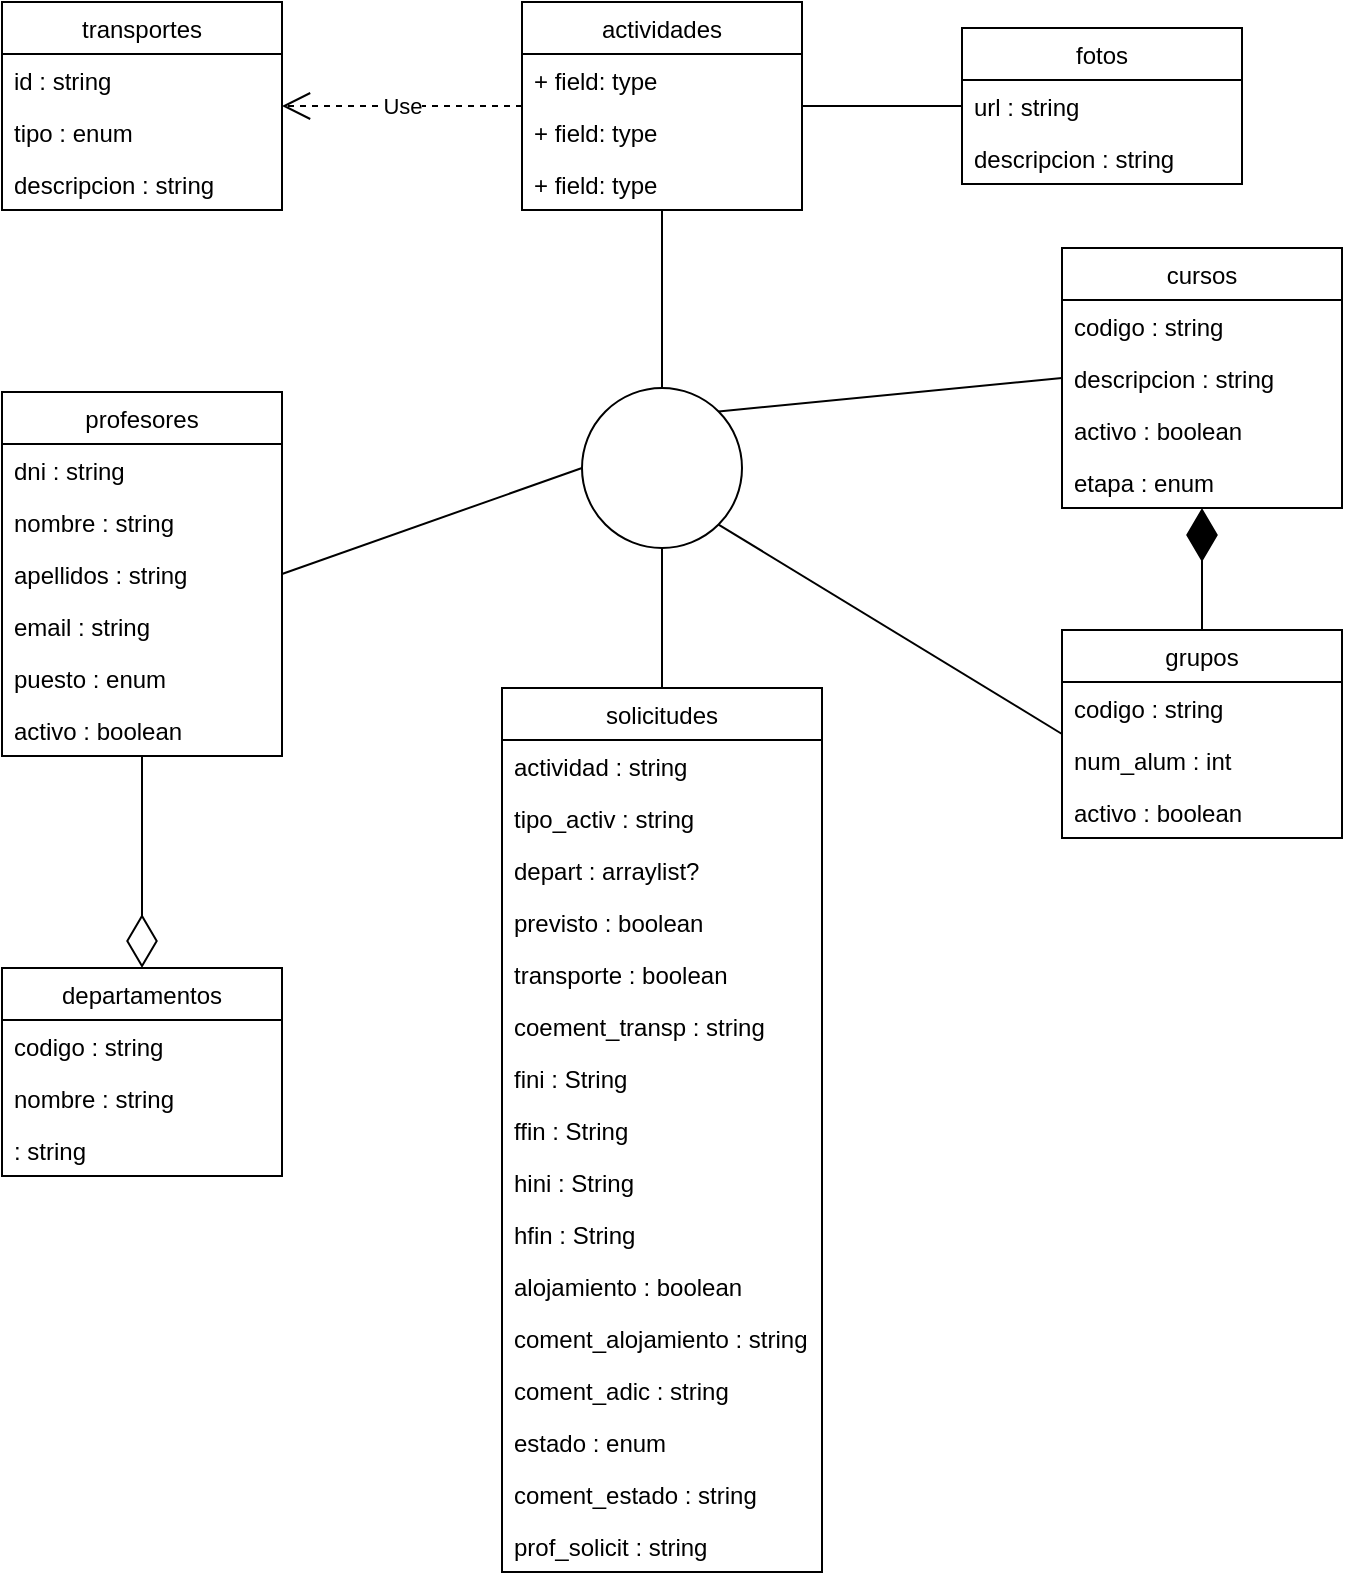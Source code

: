 <mxfile version="19.0.2" type="device"><diagram id="J8JRNKx5A6q2nfsBzxHC" name="Página-1"><mxGraphModel dx="2249" dy="865" grid="1" gridSize="10" guides="1" tooltips="1" connect="1" arrows="1" fold="1" page="1" pageScale="1" pageWidth="827" pageHeight="1169" math="0" shadow="0"><root><mxCell id="0"/><mxCell id="1" parent="0"/><mxCell id="zB3KDj_iV_UmuNTXrfgW-1" value="departamentos" style="swimlane;fontStyle=0;childLayout=stackLayout;horizontal=1;startSize=26;fillColor=none;horizontalStack=0;resizeParent=1;resizeParentMax=0;resizeLast=0;collapsible=1;marginBottom=0;" parent="1" vertex="1"><mxGeometry x="-130" y="650" width="140" height="104" as="geometry"><mxRectangle x="-130" y="585" width="110" height="26" as="alternateBounds"/></mxGeometry></mxCell><mxCell id="zB3KDj_iV_UmuNTXrfgW-3" value="codigo : string" style="text;strokeColor=none;fillColor=none;align=left;verticalAlign=top;spacingLeft=4;spacingRight=4;overflow=hidden;rotatable=0;points=[[0,0.5],[1,0.5]];portConstraint=eastwest;" parent="zB3KDj_iV_UmuNTXrfgW-1" vertex="1"><mxGeometry y="26" width="140" height="26" as="geometry"/></mxCell><mxCell id="zB3KDj_iV_UmuNTXrfgW-2" value="nombre : string" style="text;strokeColor=none;fillColor=none;align=left;verticalAlign=top;spacingLeft=4;spacingRight=4;overflow=hidden;rotatable=0;points=[[0,0.5],[1,0.5]];portConstraint=eastwest;" parent="zB3KDj_iV_UmuNTXrfgW-1" vertex="1"><mxGeometry y="52" width="140" height="26" as="geometry"/></mxCell><mxCell id="zB3KDj_iV_UmuNTXrfgW-4" value=": string" style="text;strokeColor=none;fillColor=none;align=left;verticalAlign=top;spacingLeft=4;spacingRight=4;overflow=hidden;rotatable=0;points=[[0,0.5],[1,0.5]];portConstraint=eastwest;" parent="zB3KDj_iV_UmuNTXrfgW-1" vertex="1"><mxGeometry y="78" width="140" height="26" as="geometry"/></mxCell><mxCell id="YXqx60CNRslMlWf8dpUp-8" style="rounded=0;orthogonalLoop=1;jettySize=auto;html=1;exitX=0.5;exitY=0;exitDx=0;exitDy=0;entryX=0.5;entryY=1;entryDx=0;entryDy=0;endArrow=none;endFill=0;" edge="1" parent="1" source="zB3KDj_iV_UmuNTXrfgW-5" target="YXqx60CNRslMlWf8dpUp-3"><mxGeometry relative="1" as="geometry"/></mxCell><mxCell id="zB3KDj_iV_UmuNTXrfgW-5" value="solicitudes" style="swimlane;fontStyle=0;childLayout=stackLayout;horizontal=1;startSize=26;fillColor=none;horizontalStack=0;resizeParent=1;resizeParentMax=0;resizeLast=0;collapsible=1;marginBottom=0;" parent="1" vertex="1"><mxGeometry x="120" y="510" width="160" height="442" as="geometry"><mxRectangle x="120" y="510" width="90" height="26" as="alternateBounds"/></mxGeometry></mxCell><mxCell id="zB3KDj_iV_UmuNTXrfgW-6" value="actividad : string" style="text;strokeColor=none;fillColor=none;align=left;verticalAlign=top;spacingLeft=4;spacingRight=4;overflow=hidden;rotatable=0;points=[[0,0.5],[1,0.5]];portConstraint=eastwest;" parent="zB3KDj_iV_UmuNTXrfgW-5" vertex="1"><mxGeometry y="26" width="160" height="26" as="geometry"/></mxCell><mxCell id="zB3KDj_iV_UmuNTXrfgW-7" value="tipo_activ : string" style="text;strokeColor=none;fillColor=none;align=left;verticalAlign=top;spacingLeft=4;spacingRight=4;overflow=hidden;rotatable=0;points=[[0,0.5],[1,0.5]];portConstraint=eastwest;" parent="zB3KDj_iV_UmuNTXrfgW-5" vertex="1"><mxGeometry y="52" width="160" height="26" as="geometry"/></mxCell><mxCell id="zB3KDj_iV_UmuNTXrfgW-58" value="depart : arraylist?" style="text;strokeColor=none;fillColor=none;align=left;verticalAlign=top;spacingLeft=4;spacingRight=4;overflow=hidden;rotatable=0;points=[[0,0.5],[1,0.5]];portConstraint=eastwest;" parent="zB3KDj_iV_UmuNTXrfgW-5" vertex="1"><mxGeometry y="78" width="160" height="26" as="geometry"/></mxCell><mxCell id="zB3KDj_iV_UmuNTXrfgW-59" value="previsto : boolean" style="text;strokeColor=none;fillColor=none;align=left;verticalAlign=top;spacingLeft=4;spacingRight=4;overflow=hidden;rotatable=0;points=[[0,0.5],[1,0.5]];portConstraint=eastwest;" parent="zB3KDj_iV_UmuNTXrfgW-5" vertex="1"><mxGeometry y="104" width="160" height="26" as="geometry"/></mxCell><mxCell id="zB3KDj_iV_UmuNTXrfgW-67" value="transporte : boolean" style="text;strokeColor=none;fillColor=none;align=left;verticalAlign=top;spacingLeft=4;spacingRight=4;overflow=hidden;rotatable=0;points=[[0,0.5],[1,0.5]];portConstraint=eastwest;" parent="zB3KDj_iV_UmuNTXrfgW-5" vertex="1"><mxGeometry y="130" width="160" height="26" as="geometry"/></mxCell><mxCell id="zB3KDj_iV_UmuNTXrfgW-66" value="coement_transp : string" style="text;strokeColor=none;fillColor=none;align=left;verticalAlign=top;spacingLeft=4;spacingRight=4;overflow=hidden;rotatable=0;points=[[0,0.5],[1,0.5]];portConstraint=eastwest;" parent="zB3KDj_iV_UmuNTXrfgW-5" vertex="1"><mxGeometry y="156" width="160" height="26" as="geometry"/></mxCell><mxCell id="zB3KDj_iV_UmuNTXrfgW-65" value="fini : String" style="text;strokeColor=none;fillColor=none;align=left;verticalAlign=top;spacingLeft=4;spacingRight=4;overflow=hidden;rotatable=0;points=[[0,0.5],[1,0.5]];portConstraint=eastwest;" parent="zB3KDj_iV_UmuNTXrfgW-5" vertex="1"><mxGeometry y="182" width="160" height="26" as="geometry"/></mxCell><mxCell id="zB3KDj_iV_UmuNTXrfgW-68" value="ffin : String" style="text;strokeColor=none;fillColor=none;align=left;verticalAlign=top;spacingLeft=4;spacingRight=4;overflow=hidden;rotatable=0;points=[[0,0.5],[1,0.5]];portConstraint=eastwest;" parent="zB3KDj_iV_UmuNTXrfgW-5" vertex="1"><mxGeometry y="208" width="160" height="26" as="geometry"/></mxCell><mxCell id="zB3KDj_iV_UmuNTXrfgW-69" value="hini : String" style="text;strokeColor=none;fillColor=none;align=left;verticalAlign=top;spacingLeft=4;spacingRight=4;overflow=hidden;rotatable=0;points=[[0,0.5],[1,0.5]];portConstraint=eastwest;" parent="zB3KDj_iV_UmuNTXrfgW-5" vertex="1"><mxGeometry y="234" width="160" height="26" as="geometry"/></mxCell><mxCell id="zB3KDj_iV_UmuNTXrfgW-70" value="hfin : String" style="text;strokeColor=none;fillColor=none;align=left;verticalAlign=top;spacingLeft=4;spacingRight=4;overflow=hidden;rotatable=0;points=[[0,0.5],[1,0.5]];portConstraint=eastwest;" parent="zB3KDj_iV_UmuNTXrfgW-5" vertex="1"><mxGeometry y="260" width="160" height="26" as="geometry"/></mxCell><mxCell id="zB3KDj_iV_UmuNTXrfgW-63" value="alojamiento : boolean" style="text;strokeColor=none;fillColor=none;align=left;verticalAlign=top;spacingLeft=4;spacingRight=4;overflow=hidden;rotatable=0;points=[[0,0.5],[1,0.5]];portConstraint=eastwest;" parent="zB3KDj_iV_UmuNTXrfgW-5" vertex="1"><mxGeometry y="286" width="160" height="26" as="geometry"/></mxCell><mxCell id="zB3KDj_iV_UmuNTXrfgW-62" value="coment_alojamiento : string" style="text;strokeColor=none;fillColor=none;align=left;verticalAlign=top;spacingLeft=4;spacingRight=4;overflow=hidden;rotatable=0;points=[[0,0.5],[1,0.5]];portConstraint=eastwest;" parent="zB3KDj_iV_UmuNTXrfgW-5" vertex="1"><mxGeometry y="312" width="160" height="26" as="geometry"/></mxCell><mxCell id="zB3KDj_iV_UmuNTXrfgW-61" value="coment_adic : string" style="text;strokeColor=none;fillColor=none;align=left;verticalAlign=top;spacingLeft=4;spacingRight=4;overflow=hidden;rotatable=0;points=[[0,0.5],[1,0.5]];portConstraint=eastwest;" parent="zB3KDj_iV_UmuNTXrfgW-5" vertex="1"><mxGeometry y="338" width="160" height="26" as="geometry"/></mxCell><mxCell id="zB3KDj_iV_UmuNTXrfgW-60" value="estado : enum" style="text;strokeColor=none;fillColor=none;align=left;verticalAlign=top;spacingLeft=4;spacingRight=4;overflow=hidden;rotatable=0;points=[[0,0.5],[1,0.5]];portConstraint=eastwest;" parent="zB3KDj_iV_UmuNTXrfgW-5" vertex="1"><mxGeometry y="364" width="160" height="26" as="geometry"/></mxCell><mxCell id="zB3KDj_iV_UmuNTXrfgW-57" value="coment_estado : string" style="text;strokeColor=none;fillColor=none;align=left;verticalAlign=top;spacingLeft=4;spacingRight=4;overflow=hidden;rotatable=0;points=[[0,0.5],[1,0.5]];portConstraint=eastwest;" parent="zB3KDj_iV_UmuNTXrfgW-5" vertex="1"><mxGeometry y="390" width="160" height="26" as="geometry"/></mxCell><mxCell id="zB3KDj_iV_UmuNTXrfgW-56" value="prof_solicit : string" style="text;strokeColor=none;fillColor=none;align=left;verticalAlign=top;spacingLeft=4;spacingRight=4;overflow=hidden;rotatable=0;points=[[0,0.5],[1,0.5]];portConstraint=eastwest;" parent="zB3KDj_iV_UmuNTXrfgW-5" vertex="1"><mxGeometry y="416" width="160" height="26" as="geometry"/></mxCell><mxCell id="YXqx60CNRslMlWf8dpUp-7" style="rounded=0;orthogonalLoop=1;jettySize=auto;html=1;exitX=0;exitY=0.5;exitDx=0;exitDy=0;entryX=1;entryY=1;entryDx=0;entryDy=0;endArrow=none;endFill=0;" edge="1" parent="1" source="zB3KDj_iV_UmuNTXrfgW-9" target="YXqx60CNRslMlWf8dpUp-3"><mxGeometry relative="1" as="geometry"/></mxCell><mxCell id="zB3KDj_iV_UmuNTXrfgW-9" value="grupos" style="swimlane;fontStyle=0;childLayout=stackLayout;horizontal=1;startSize=26;fillColor=none;horizontalStack=0;resizeParent=1;resizeParentMax=0;resizeLast=0;collapsible=1;marginBottom=0;" parent="1" vertex="1"><mxGeometry x="400" y="481" width="140" height="104" as="geometry"><mxRectangle x="400" y="481" width="70" height="26" as="alternateBounds"/></mxGeometry></mxCell><mxCell id="zB3KDj_iV_UmuNTXrfgW-10" value="codigo : string" style="text;strokeColor=none;fillColor=none;align=left;verticalAlign=top;spacingLeft=4;spacingRight=4;overflow=hidden;rotatable=0;points=[[0,0.5],[1,0.5]];portConstraint=eastwest;" parent="zB3KDj_iV_UmuNTXrfgW-9" vertex="1"><mxGeometry y="26" width="140" height="26" as="geometry"/></mxCell><mxCell id="zB3KDj_iV_UmuNTXrfgW-12" value="num_alum : int" style="text;strokeColor=none;fillColor=none;align=left;verticalAlign=top;spacingLeft=4;spacingRight=4;overflow=hidden;rotatable=0;points=[[0,0.5],[1,0.5]];portConstraint=eastwest;" parent="zB3KDj_iV_UmuNTXrfgW-9" vertex="1"><mxGeometry y="52" width="140" height="26" as="geometry"/></mxCell><mxCell id="zB3KDj_iV_UmuNTXrfgW-11" value="activo : boolean" style="text;strokeColor=none;fillColor=none;align=left;verticalAlign=top;spacingLeft=4;spacingRight=4;overflow=hidden;rotatable=0;points=[[0,0.5],[1,0.5]];portConstraint=eastwest;" parent="zB3KDj_iV_UmuNTXrfgW-9" vertex="1"><mxGeometry y="78" width="140" height="26" as="geometry"/></mxCell><mxCell id="YXqx60CNRslMlWf8dpUp-4" style="rounded=0;orthogonalLoop=1;jettySize=auto;html=1;exitX=1;exitY=0.5;exitDx=0;exitDy=0;entryX=0;entryY=0.5;entryDx=0;entryDy=0;endArrow=none;endFill=0;" edge="1" parent="1" source="zB3KDj_iV_UmuNTXrfgW-13" target="YXqx60CNRslMlWf8dpUp-3"><mxGeometry relative="1" as="geometry"/></mxCell><mxCell id="zB3KDj_iV_UmuNTXrfgW-13" value="profesores" style="swimlane;fontStyle=0;childLayout=stackLayout;horizontal=1;startSize=26;fillColor=none;horizontalStack=0;resizeParent=1;resizeParentMax=0;resizeLast=0;collapsible=1;marginBottom=0;" parent="1" vertex="1"><mxGeometry x="-130" y="362" width="140" height="182" as="geometry"><mxRectangle x="-130" y="362" width="90" height="26" as="alternateBounds"/></mxGeometry></mxCell><mxCell id="zB3KDj_iV_UmuNTXrfgW-14" value="dni : string" style="text;strokeColor=none;fillColor=none;align=left;verticalAlign=top;spacingLeft=4;spacingRight=4;overflow=hidden;rotatable=0;points=[[0,0.5],[1,0.5]];portConstraint=eastwest;" parent="zB3KDj_iV_UmuNTXrfgW-13" vertex="1"><mxGeometry y="26" width="140" height="26" as="geometry"/></mxCell><mxCell id="zB3KDj_iV_UmuNTXrfgW-15" value="nombre : string" style="text;strokeColor=none;fillColor=none;align=left;verticalAlign=top;spacingLeft=4;spacingRight=4;overflow=hidden;rotatable=0;points=[[0,0.5],[1,0.5]];portConstraint=eastwest;" parent="zB3KDj_iV_UmuNTXrfgW-13" vertex="1"><mxGeometry y="52" width="140" height="26" as="geometry"/></mxCell><mxCell id="zB3KDj_iV_UmuNTXrfgW-16" value="apellidos : string" style="text;strokeColor=none;fillColor=none;align=left;verticalAlign=top;spacingLeft=4;spacingRight=4;overflow=hidden;rotatable=0;points=[[0,0.5],[1,0.5]];portConstraint=eastwest;" parent="zB3KDj_iV_UmuNTXrfgW-13" vertex="1"><mxGeometry y="78" width="140" height="26" as="geometry"/></mxCell><mxCell id="zB3KDj_iV_UmuNTXrfgW-49" value="email : string" style="text;strokeColor=none;fillColor=none;align=left;verticalAlign=top;spacingLeft=4;spacingRight=4;overflow=hidden;rotatable=0;points=[[0,0.5],[1,0.5]];portConstraint=eastwest;" parent="zB3KDj_iV_UmuNTXrfgW-13" vertex="1"><mxGeometry y="104" width="140" height="26" as="geometry"/></mxCell><mxCell id="zB3KDj_iV_UmuNTXrfgW-51" value="puesto : enum" style="text;strokeColor=none;fillColor=none;align=left;verticalAlign=top;spacingLeft=4;spacingRight=4;overflow=hidden;rotatable=0;points=[[0,0.5],[1,0.5]];portConstraint=eastwest;" parent="zB3KDj_iV_UmuNTXrfgW-13" vertex="1"><mxGeometry y="130" width="140" height="26" as="geometry"/></mxCell><mxCell id="zB3KDj_iV_UmuNTXrfgW-50" value="activo : boolean" style="text;strokeColor=none;fillColor=none;align=left;verticalAlign=top;spacingLeft=4;spacingRight=4;overflow=hidden;rotatable=0;points=[[0,0.5],[1,0.5]];portConstraint=eastwest;" parent="zB3KDj_iV_UmuNTXrfgW-13" vertex="1"><mxGeometry y="156" width="140" height="26" as="geometry"/></mxCell><mxCell id="YXqx60CNRslMlWf8dpUp-6" style="rounded=0;orthogonalLoop=1;jettySize=auto;html=1;exitX=0;exitY=0.5;exitDx=0;exitDy=0;entryX=1;entryY=0;entryDx=0;entryDy=0;endArrow=none;endFill=0;" edge="1" parent="1" source="zB3KDj_iV_UmuNTXrfgW-17" target="YXqx60CNRslMlWf8dpUp-3"><mxGeometry relative="1" as="geometry"/></mxCell><mxCell id="zB3KDj_iV_UmuNTXrfgW-17" value="cursos" style="swimlane;fontStyle=0;childLayout=stackLayout;horizontal=1;startSize=26;fillColor=none;horizontalStack=0;resizeParent=1;resizeParentMax=0;resizeLast=0;collapsible=1;marginBottom=0;" parent="1" vertex="1"><mxGeometry x="400" y="290" width="140" height="130" as="geometry"><mxRectangle x="400" y="290" width="70" height="26" as="alternateBounds"/></mxGeometry></mxCell><mxCell id="zB3KDj_iV_UmuNTXrfgW-18" value="codigo : string" style="text;strokeColor=none;fillColor=none;align=left;verticalAlign=top;spacingLeft=4;spacingRight=4;overflow=hidden;rotatable=0;points=[[0,0.5],[1,0.5]];portConstraint=eastwest;" parent="zB3KDj_iV_UmuNTXrfgW-17" vertex="1"><mxGeometry y="26" width="140" height="26" as="geometry"/></mxCell><mxCell id="zB3KDj_iV_UmuNTXrfgW-19" value="descripcion : string" style="text;strokeColor=none;fillColor=none;align=left;verticalAlign=top;spacingLeft=4;spacingRight=4;overflow=hidden;rotatable=0;points=[[0,0.5],[1,0.5]];portConstraint=eastwest;" parent="zB3KDj_iV_UmuNTXrfgW-17" vertex="1"><mxGeometry y="52" width="140" height="26" as="geometry"/></mxCell><mxCell id="zB3KDj_iV_UmuNTXrfgW-20" value="activo : boolean" style="text;strokeColor=none;fillColor=none;align=left;verticalAlign=top;spacingLeft=4;spacingRight=4;overflow=hidden;rotatable=0;points=[[0,0.5],[1,0.5]];portConstraint=eastwest;" parent="zB3KDj_iV_UmuNTXrfgW-17" vertex="1"><mxGeometry y="78" width="140" height="26" as="geometry"/></mxCell><mxCell id="zB3KDj_iV_UmuNTXrfgW-52" value="etapa : enum" style="text;strokeColor=none;fillColor=none;align=left;verticalAlign=top;spacingLeft=4;spacingRight=4;overflow=hidden;rotatable=0;points=[[0,0.5],[1,0.5]];portConstraint=eastwest;" parent="zB3KDj_iV_UmuNTXrfgW-17" vertex="1"><mxGeometry y="104" width="140" height="26" as="geometry"/></mxCell><mxCell id="zB3KDj_iV_UmuNTXrfgW-21" value="transportes" style="swimlane;fontStyle=0;childLayout=stackLayout;horizontal=1;startSize=26;fillColor=none;horizontalStack=0;resizeParent=1;resizeParentMax=0;resizeLast=0;collapsible=1;marginBottom=0;" parent="1" vertex="1"><mxGeometry x="-130" y="167" width="140" height="104" as="geometry"><mxRectangle x="-150" y="160" width="90" height="26" as="alternateBounds"/></mxGeometry></mxCell><mxCell id="zB3KDj_iV_UmuNTXrfgW-22" value="id : string" style="text;strokeColor=none;fillColor=none;align=left;verticalAlign=top;spacingLeft=4;spacingRight=4;overflow=hidden;rotatable=0;points=[[0,0.5],[1,0.5]];portConstraint=eastwest;" parent="zB3KDj_iV_UmuNTXrfgW-21" vertex="1"><mxGeometry y="26" width="140" height="26" as="geometry"/></mxCell><mxCell id="zB3KDj_iV_UmuNTXrfgW-23" value="tipo : enum" style="text;strokeColor=none;fillColor=none;align=left;verticalAlign=top;spacingLeft=4;spacingRight=4;overflow=hidden;rotatable=0;points=[[0,0.5],[1,0.5]];portConstraint=eastwest;" parent="zB3KDj_iV_UmuNTXrfgW-21" vertex="1"><mxGeometry y="52" width="140" height="26" as="geometry"/></mxCell><mxCell id="zB3KDj_iV_UmuNTXrfgW-24" value="descripcion : string" style="text;strokeColor=none;fillColor=none;align=left;verticalAlign=top;spacingLeft=4;spacingRight=4;overflow=hidden;rotatable=0;points=[[0,0.5],[1,0.5]];portConstraint=eastwest;" parent="zB3KDj_iV_UmuNTXrfgW-21" vertex="1"><mxGeometry y="78" width="140" height="26" as="geometry"/></mxCell><mxCell id="zB3KDj_iV_UmuNTXrfgW-43" style="rounded=0;orthogonalLoop=1;jettySize=auto;html=1;exitX=1;exitY=0.5;exitDx=0;exitDy=0;entryX=0;entryY=0.5;entryDx=0;entryDy=0;endArrow=none;endFill=0;" parent="1" source="zB3KDj_iV_UmuNTXrfgW-25" target="zB3KDj_iV_UmuNTXrfgW-29" edge="1"><mxGeometry relative="1" as="geometry"><mxPoint x="330" y="190" as="targetPoint"/><Array as="points"/></mxGeometry></mxCell><mxCell id="YXqx60CNRslMlWf8dpUp-5" style="rounded=0;orthogonalLoop=1;jettySize=auto;html=1;exitX=0.5;exitY=1;exitDx=0;exitDy=0;entryX=0.5;entryY=0;entryDx=0;entryDy=0;endArrow=none;endFill=0;" edge="1" parent="1" source="zB3KDj_iV_UmuNTXrfgW-25" target="YXqx60CNRslMlWf8dpUp-3"><mxGeometry relative="1" as="geometry"/></mxCell><mxCell id="zB3KDj_iV_UmuNTXrfgW-25" value="actividades" style="swimlane;fontStyle=0;childLayout=stackLayout;horizontal=1;startSize=26;fillColor=none;horizontalStack=0;resizeParent=1;resizeParentMax=0;resizeLast=0;collapsible=1;marginBottom=0;" parent="1" vertex="1"><mxGeometry x="130" y="167" width="140" height="104" as="geometry"><mxRectangle x="130" y="167" width="90" height="26" as="alternateBounds"/></mxGeometry></mxCell><mxCell id="zB3KDj_iV_UmuNTXrfgW-26" value="+ field: type" style="text;strokeColor=none;fillColor=none;align=left;verticalAlign=top;spacingLeft=4;spacingRight=4;overflow=hidden;rotatable=0;points=[[0,0.5],[1,0.5]];portConstraint=eastwest;" parent="zB3KDj_iV_UmuNTXrfgW-25" vertex="1"><mxGeometry y="26" width="140" height="26" as="geometry"/></mxCell><mxCell id="zB3KDj_iV_UmuNTXrfgW-27" value="+ field: type" style="text;strokeColor=none;fillColor=none;align=left;verticalAlign=top;spacingLeft=4;spacingRight=4;overflow=hidden;rotatable=0;points=[[0,0.5],[1,0.5]];portConstraint=eastwest;" parent="zB3KDj_iV_UmuNTXrfgW-25" vertex="1"><mxGeometry y="52" width="140" height="26" as="geometry"/></mxCell><mxCell id="zB3KDj_iV_UmuNTXrfgW-28" value="+ field: type" style="text;strokeColor=none;fillColor=none;align=left;verticalAlign=top;spacingLeft=4;spacingRight=4;overflow=hidden;rotatable=0;points=[[0,0.5],[1,0.5]];portConstraint=eastwest;" parent="zB3KDj_iV_UmuNTXrfgW-25" vertex="1"><mxGeometry y="78" width="140" height="26" as="geometry"/></mxCell><mxCell id="zB3KDj_iV_UmuNTXrfgW-29" value="fotos" style="swimlane;fontStyle=0;childLayout=stackLayout;horizontal=1;startSize=26;fillColor=none;horizontalStack=0;resizeParent=1;resizeParentMax=0;resizeLast=0;collapsible=1;marginBottom=0;" parent="1" vertex="1"><mxGeometry x="350" y="180" width="140" height="78" as="geometry"><mxRectangle x="384" y="180" width="60" height="26" as="alternateBounds"/></mxGeometry></mxCell><mxCell id="zB3KDj_iV_UmuNTXrfgW-30" value="url : string" style="text;strokeColor=none;fillColor=none;align=left;verticalAlign=top;spacingLeft=4;spacingRight=4;overflow=hidden;rotatable=0;points=[[0,0.5],[1,0.5]];portConstraint=eastwest;" parent="zB3KDj_iV_UmuNTXrfgW-29" vertex="1"><mxGeometry y="26" width="140" height="26" as="geometry"/></mxCell><mxCell id="zB3KDj_iV_UmuNTXrfgW-31" value="descripcion : string" style="text;strokeColor=none;fillColor=none;align=left;verticalAlign=top;spacingLeft=4;spacingRight=4;overflow=hidden;rotatable=0;points=[[0,0.5],[1,0.5]];portConstraint=eastwest;" parent="zB3KDj_iV_UmuNTXrfgW-29" vertex="1"><mxGeometry y="52" width="140" height="26" as="geometry"/></mxCell><mxCell id="zB3KDj_iV_UmuNTXrfgW-33" value="" style="endArrow=diamondThin;endFill=0;endSize=24;html=1;rounded=0;entryX=0.5;entryY=0;entryDx=0;entryDy=0;exitX=0.5;exitY=1;exitDx=0;exitDy=0;" parent="1" source="zB3KDj_iV_UmuNTXrfgW-13" target="zB3KDj_iV_UmuNTXrfgW-1" edge="1"><mxGeometry width="160" relative="1" as="geometry"><mxPoint x="-70" y="390" as="sourcePoint"/><mxPoint x="-40" y="590" as="targetPoint"/></mxGeometry></mxCell><mxCell id="zB3KDj_iV_UmuNTXrfgW-36" value="Use" style="endArrow=open;endSize=12;dashed=1;html=1;rounded=0;entryX=1;entryY=0.5;entryDx=0;entryDy=0;exitX=0;exitY=0.5;exitDx=0;exitDy=0;" parent="1" source="zB3KDj_iV_UmuNTXrfgW-25" target="zB3KDj_iV_UmuNTXrfgW-21" edge="1"><mxGeometry width="160" relative="1" as="geometry"><mxPoint x="350" y="290" as="sourcePoint"/><mxPoint x="510" y="290" as="targetPoint"/></mxGeometry></mxCell><mxCell id="YXqx60CNRslMlWf8dpUp-3" value="" style="ellipse;whiteSpace=wrap;html=1;aspect=fixed;" vertex="1" parent="1"><mxGeometry x="160" y="360" width="80" height="80" as="geometry"/></mxCell><mxCell id="YXqx60CNRslMlWf8dpUp-11" value="" style="endArrow=diamondThin;endFill=1;endSize=24;html=1;rounded=0;entryX=0.5;entryY=1;entryDx=0;entryDy=0;exitX=0.5;exitY=0;exitDx=0;exitDy=0;" edge="1" parent="1" source="zB3KDj_iV_UmuNTXrfgW-9" target="zB3KDj_iV_UmuNTXrfgW-17"><mxGeometry width="160" relative="1" as="geometry"><mxPoint x="420" y="440" as="sourcePoint"/><mxPoint x="360" y="440" as="targetPoint"/></mxGeometry></mxCell></root></mxGraphModel></diagram></mxfile>